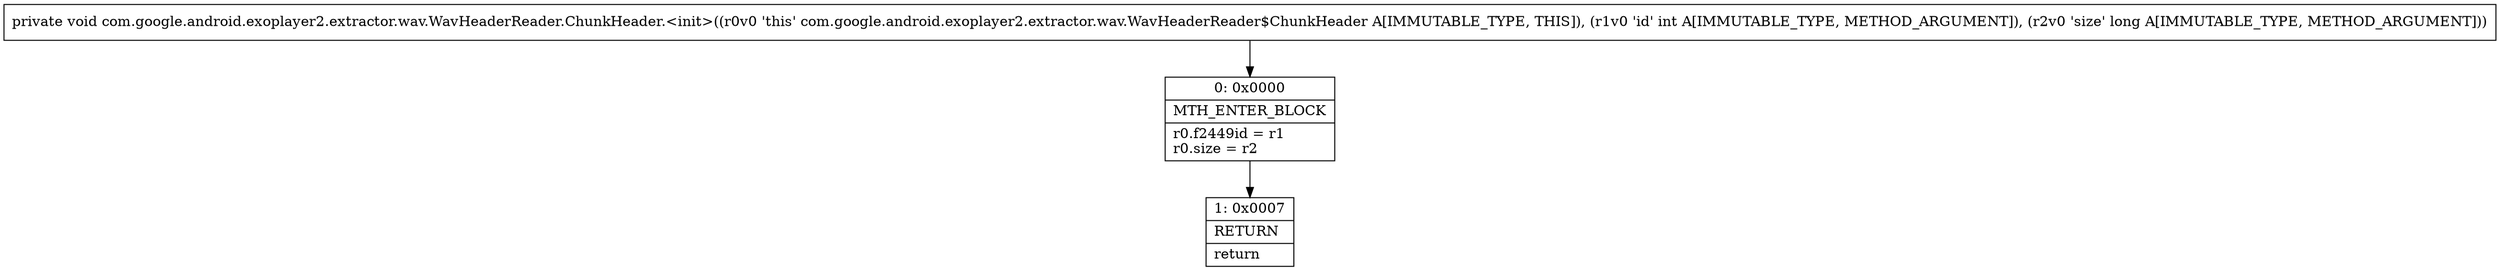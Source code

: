 digraph "CFG forcom.google.android.exoplayer2.extractor.wav.WavHeaderReader.ChunkHeader.\<init\>(IJ)V" {
Node_0 [shape=record,label="{0\:\ 0x0000|MTH_ENTER_BLOCK\l|r0.f2449id = r1\lr0.size = r2\l}"];
Node_1 [shape=record,label="{1\:\ 0x0007|RETURN\l|return\l}"];
MethodNode[shape=record,label="{private void com.google.android.exoplayer2.extractor.wav.WavHeaderReader.ChunkHeader.\<init\>((r0v0 'this' com.google.android.exoplayer2.extractor.wav.WavHeaderReader$ChunkHeader A[IMMUTABLE_TYPE, THIS]), (r1v0 'id' int A[IMMUTABLE_TYPE, METHOD_ARGUMENT]), (r2v0 'size' long A[IMMUTABLE_TYPE, METHOD_ARGUMENT])) }"];
MethodNode -> Node_0;
Node_0 -> Node_1;
}

